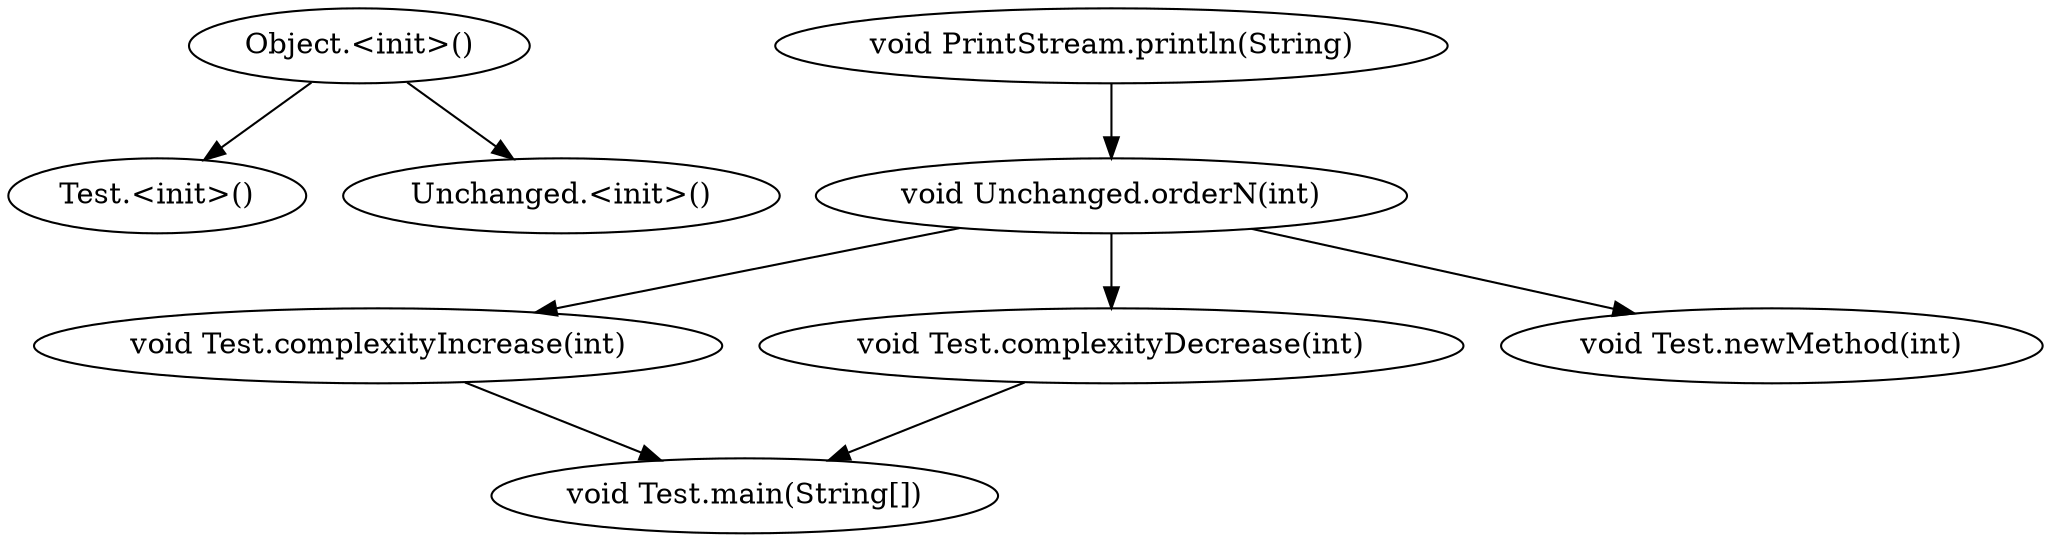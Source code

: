 
digraph callgraph {
  N1 [ label = "Test.<init>()", flag = true ];

  N5 [ label = "void PrintStream.println(String)", flag = false ];
  N5 -> N3 ;

  N0 [ label = "Object.<init>()", flag = false ];
  N0 -> N2 ;
  N0 -> N1 ;

  N7 [ label = "void Test.complexityIncrease(int)", flag = true ];
  N7 -> N8 ;

  N6 [ label = "void Test.complexityDecrease(int)", flag = true ];
  N6 -> N8 ;

  N4 [ label = "void Test.newMethod(int)", flag = true ];

  N2 [ label = "Unchanged.<init>()", flag = false ];

  N8 [ label = "void Test.main(String[])", flag = true ];

  N3 [ label = "void Unchanged.orderN(int)", flag = false ];
  N3 -> N7 ;
  N3 -> N6 ;
  N3 -> N4 ;

}
